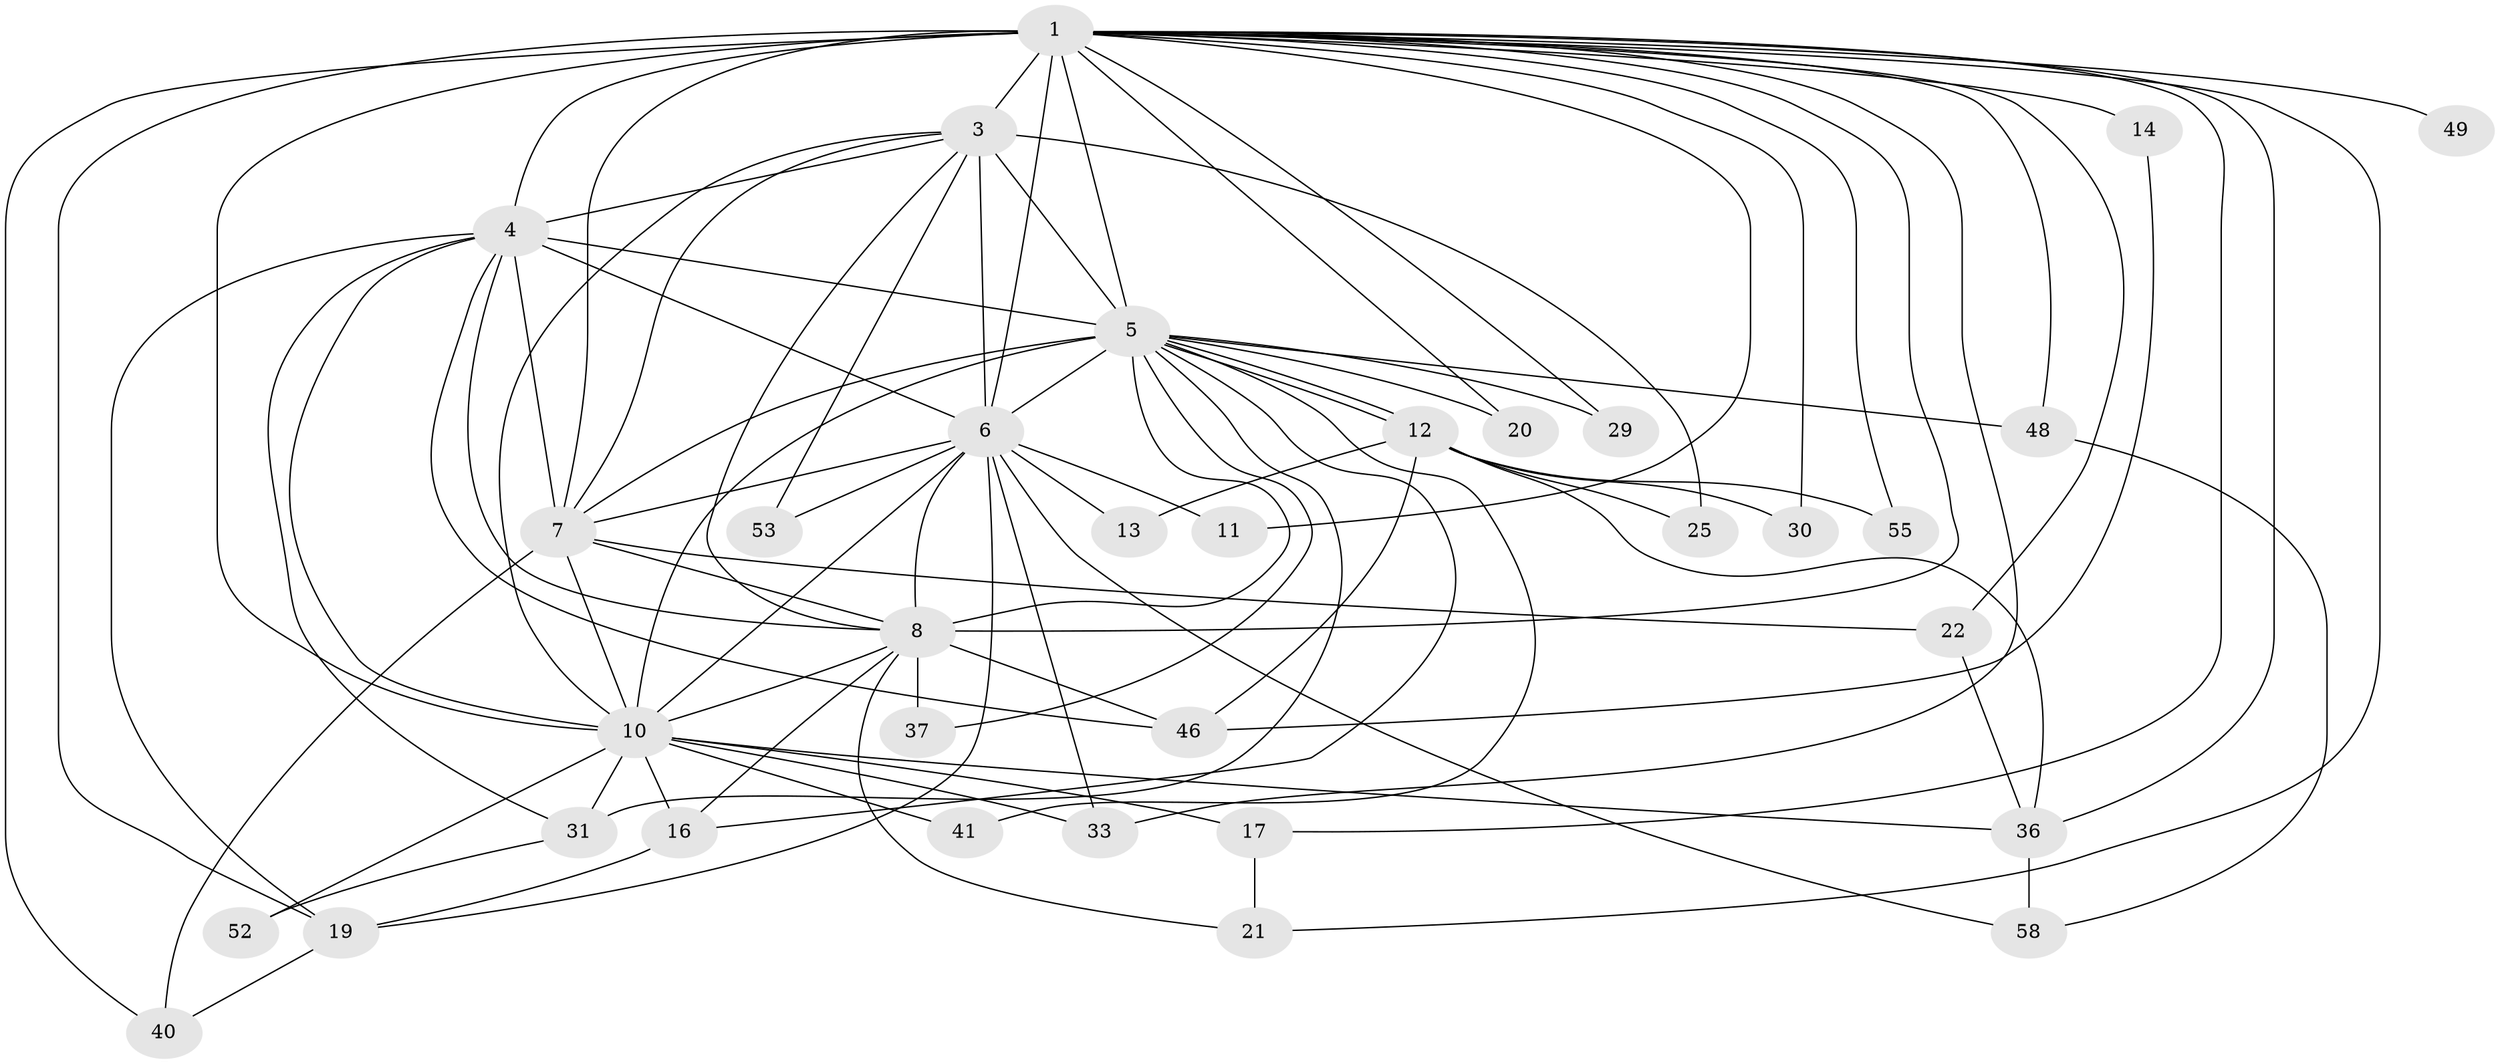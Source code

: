 // original degree distribution, {17: 0.014705882352941176, 11: 0.029411764705882353, 19: 0.014705882352941176, 12: 0.014705882352941176, 21: 0.029411764705882353, 16: 0.014705882352941176, 13: 0.014705882352941176, 24: 0.014705882352941176, 2: 0.5, 9: 0.014705882352941176, 3: 0.22058823529411764, 4: 0.07352941176470588, 5: 0.04411764705882353}
// Generated by graph-tools (version 1.1) at 2025/13/03/09/25 04:13:50]
// undirected, 34 vertices, 90 edges
graph export_dot {
graph [start="1"]
  node [color=gray90,style=filled];
  1 [super="+2"];
  3 [super="+26+56+34"];
  4;
  5 [super="+67+66+24+15+18+27"];
  6;
  7;
  8 [super="+35"];
  10 [super="+45+28+23"];
  11;
  12;
  13;
  14;
  16 [super="+39+47"];
  17;
  19 [super="+32"];
  20;
  21;
  22;
  25;
  29;
  30;
  31 [super="+59+50"];
  33;
  36 [super="+42+43"];
  37;
  40 [super="+44"];
  41;
  46 [super="+62+51"];
  48;
  49;
  52;
  53;
  55;
  58 [super="+60"];
  1 -- 3 [weight=9];
  1 -- 4 [weight=3];
  1 -- 5 [weight=5];
  1 -- 6 [weight=3];
  1 -- 7 [weight=3];
  1 -- 8 [weight=3];
  1 -- 10 [weight=4];
  1 -- 17;
  1 -- 33;
  1 -- 40;
  1 -- 48;
  1 -- 36;
  1 -- 11;
  1 -- 14 [weight=2];
  1 -- 19;
  1 -- 20;
  1 -- 21;
  1 -- 22;
  1 -- 29;
  1 -- 30;
  1 -- 49;
  1 -- 55;
  3 -- 4;
  3 -- 5 [weight=2];
  3 -- 6;
  3 -- 7;
  3 -- 8;
  3 -- 10 [weight=3];
  3 -- 25;
  3 -- 53;
  4 -- 5;
  4 -- 6;
  4 -- 7;
  4 -- 8;
  4 -- 10;
  4 -- 31;
  4 -- 19;
  4 -- 46;
  5 -- 6;
  5 -- 7;
  5 -- 8;
  5 -- 10 [weight=4];
  5 -- 12 [weight=2];
  5 -- 12;
  5 -- 16;
  5 -- 29;
  5 -- 37;
  5 -- 41;
  5 -- 48;
  5 -- 20;
  5 -- 31;
  6 -- 7;
  6 -- 8;
  6 -- 10 [weight=2];
  6 -- 11;
  6 -- 13;
  6 -- 19;
  6 -- 33;
  6 -- 53;
  6 -- 58;
  7 -- 8;
  7 -- 10;
  7 -- 22;
  7 -- 40;
  8 -- 10;
  8 -- 37;
  8 -- 46;
  8 -- 21;
  8 -- 16;
  10 -- 16 [weight=2];
  10 -- 17;
  10 -- 31 [weight=2];
  10 -- 36;
  10 -- 41;
  10 -- 33;
  10 -- 52;
  12 -- 13;
  12 -- 25;
  12 -- 30;
  12 -- 36;
  12 -- 46;
  12 -- 55;
  14 -- 46;
  16 -- 19;
  17 -- 21;
  19 -- 40;
  22 -- 36;
  31 -- 52;
  36 -- 58;
  48 -- 58;
}

